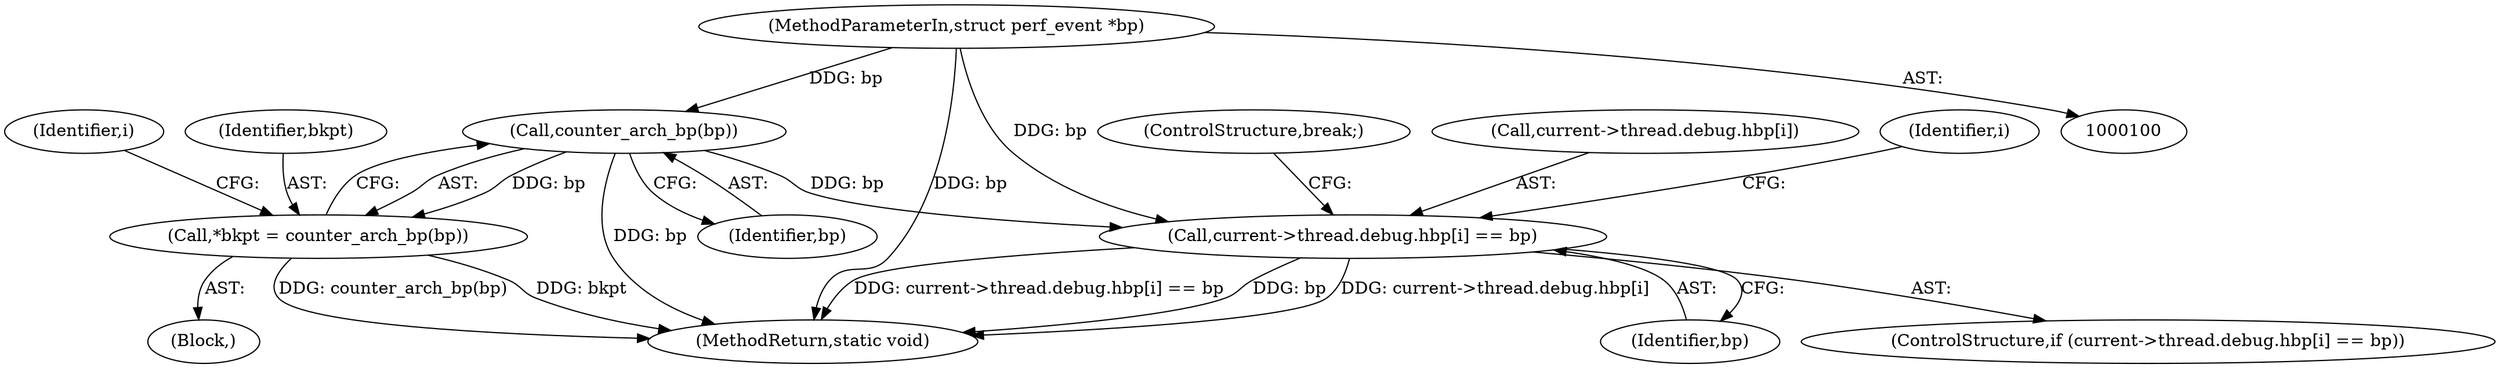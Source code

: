 digraph "0_linux_a8b0ca17b80e92faab46ee7179ba9e99ccb61233_4@pointer" {
"1000108" [label="(Call,counter_arch_bp(bp))"];
"1000101" [label="(MethodParameterIn,struct perf_event *bp)"];
"1000106" [label="(Call,*bkpt = counter_arch_bp(bp))"];
"1000123" [label="(Call,current->thread.debug.hbp[i] == bp)"];
"1000133" [label="(Identifier,bp)"];
"1000134" [label="(ControlStructure,break;)"];
"1000109" [label="(Identifier,bp)"];
"1000124" [label="(Call,current->thread.debug.hbp[i])"];
"1000115" [label="(Identifier,i)"];
"1000122" [label="(ControlStructure,if (current->thread.debug.hbp[i] == bp))"];
"1000107" [label="(Identifier,bkpt)"];
"1000106" [label="(Call,*bkpt = counter_arch_bp(bp))"];
"1000121" [label="(Identifier,i)"];
"1000101" [label="(MethodParameterIn,struct perf_event *bp)"];
"1000104" [label="(Block,)"];
"1000175" [label="(MethodReturn,static void)"];
"1000108" [label="(Call,counter_arch_bp(bp))"];
"1000123" [label="(Call,current->thread.debug.hbp[i] == bp)"];
"1000108" -> "1000106"  [label="AST: "];
"1000108" -> "1000109"  [label="CFG: "];
"1000109" -> "1000108"  [label="AST: "];
"1000106" -> "1000108"  [label="CFG: "];
"1000108" -> "1000175"  [label="DDG: bp"];
"1000108" -> "1000106"  [label="DDG: bp"];
"1000101" -> "1000108"  [label="DDG: bp"];
"1000108" -> "1000123"  [label="DDG: bp"];
"1000101" -> "1000100"  [label="AST: "];
"1000101" -> "1000175"  [label="DDG: bp"];
"1000101" -> "1000123"  [label="DDG: bp"];
"1000106" -> "1000104"  [label="AST: "];
"1000107" -> "1000106"  [label="AST: "];
"1000115" -> "1000106"  [label="CFG: "];
"1000106" -> "1000175"  [label="DDG: counter_arch_bp(bp)"];
"1000106" -> "1000175"  [label="DDG: bkpt"];
"1000123" -> "1000122"  [label="AST: "];
"1000123" -> "1000133"  [label="CFG: "];
"1000124" -> "1000123"  [label="AST: "];
"1000133" -> "1000123"  [label="AST: "];
"1000134" -> "1000123"  [label="CFG: "];
"1000121" -> "1000123"  [label="CFG: "];
"1000123" -> "1000175"  [label="DDG: current->thread.debug.hbp[i] == bp"];
"1000123" -> "1000175"  [label="DDG: bp"];
"1000123" -> "1000175"  [label="DDG: current->thread.debug.hbp[i]"];
}
